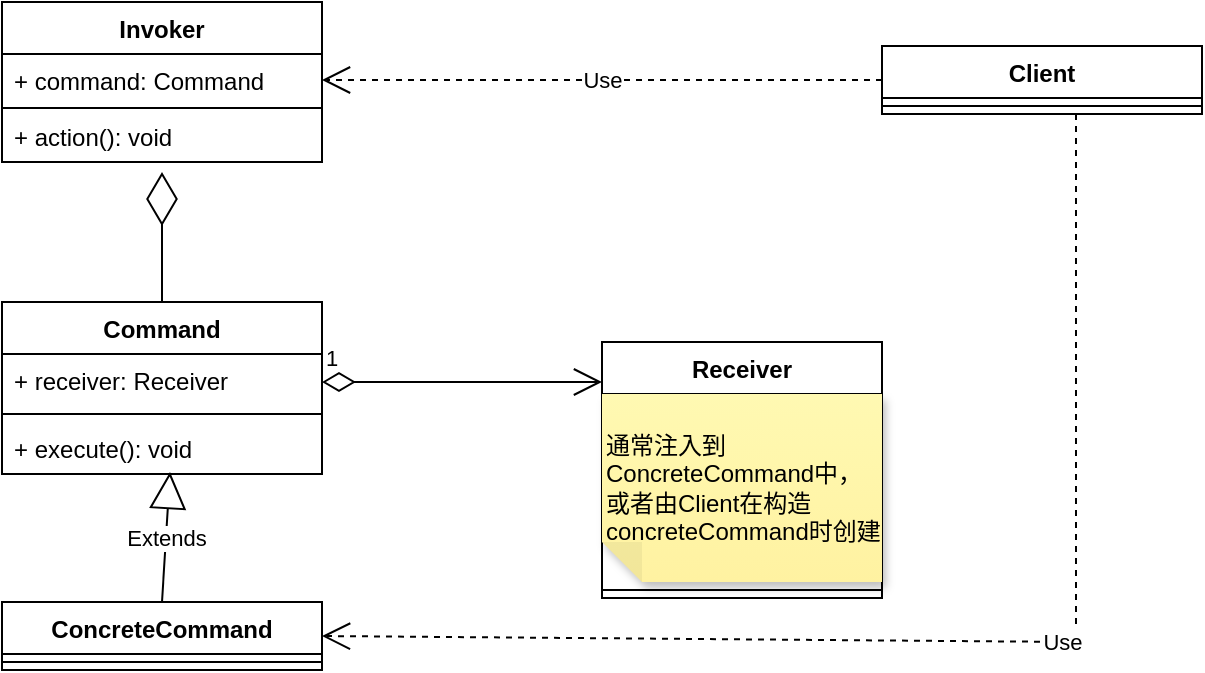 <mxfile version="27.2.0">
  <diagram id="C5RBs43oDa-KdzZeNtuy" name="Page-1">
    <mxGraphModel dx="1174" dy="790" grid="1" gridSize="10" guides="1" tooltips="1" connect="1" arrows="1" fold="1" page="1" pageScale="1" pageWidth="827" pageHeight="1169" background="none" math="0" shadow="0">
      <root>
        <mxCell id="WIyWlLk6GJQsqaUBKTNV-0" />
        <mxCell id="WIyWlLk6GJQsqaUBKTNV-1" parent="WIyWlLk6GJQsqaUBKTNV-0" />
        <mxCell id="nZvirrtHFwBiYcj3IluQ-0" value="Command" style="swimlane;fontStyle=1;align=center;verticalAlign=top;childLayout=stackLayout;horizontal=1;startSize=26;horizontalStack=0;resizeParent=1;resizeParentMax=0;resizeLast=0;collapsible=1;marginBottom=0;whiteSpace=wrap;html=1;" vertex="1" parent="WIyWlLk6GJQsqaUBKTNV-1">
          <mxGeometry x="140" y="410" width="160" height="86" as="geometry" />
        </mxCell>
        <mxCell id="nZvirrtHFwBiYcj3IluQ-1" value="+ receiver: Receiver" style="text;strokeColor=none;fillColor=none;align=left;verticalAlign=top;spacingLeft=4;spacingRight=4;overflow=hidden;rotatable=0;points=[[0,0.5],[1,0.5]];portConstraint=eastwest;whiteSpace=wrap;html=1;" vertex="1" parent="nZvirrtHFwBiYcj3IluQ-0">
          <mxGeometry y="26" width="160" height="26" as="geometry" />
        </mxCell>
        <mxCell id="nZvirrtHFwBiYcj3IluQ-2" value="" style="line;strokeWidth=1;fillColor=none;align=left;verticalAlign=middle;spacingTop=-1;spacingLeft=3;spacingRight=3;rotatable=0;labelPosition=right;points=[];portConstraint=eastwest;strokeColor=inherit;" vertex="1" parent="nZvirrtHFwBiYcj3IluQ-0">
          <mxGeometry y="52" width="160" height="8" as="geometry" />
        </mxCell>
        <mxCell id="nZvirrtHFwBiYcj3IluQ-3" value="+ execute(): void" style="text;strokeColor=none;fillColor=none;align=left;verticalAlign=top;spacingLeft=4;spacingRight=4;overflow=hidden;rotatable=0;points=[[0,0.5],[1,0.5]];portConstraint=eastwest;whiteSpace=wrap;html=1;" vertex="1" parent="nZvirrtHFwBiYcj3IluQ-0">
          <mxGeometry y="60" width="160" height="26" as="geometry" />
        </mxCell>
        <mxCell id="nZvirrtHFwBiYcj3IluQ-5" value="Receiver" style="swimlane;fontStyle=1;align=center;verticalAlign=top;childLayout=stackLayout;horizontal=1;startSize=26;horizontalStack=0;resizeParent=1;resizeParentMax=0;resizeLast=0;collapsible=1;marginBottom=0;whiteSpace=wrap;html=1;" vertex="1" parent="WIyWlLk6GJQsqaUBKTNV-1">
          <mxGeometry x="440" y="430" width="140" height="128" as="geometry" />
        </mxCell>
        <mxCell id="nZvirrtHFwBiYcj3IluQ-36" value="通常注入到ConcreteCommand中，或者由Client在构造concreteCommand时创建" style="shape=note;whiteSpace=wrap;html=1;backgroundOutline=1;fontColor=#000000;darkOpacity=0.05;fillColor=#FFF9B2;strokeColor=none;fillStyle=solid;direction=west;gradientDirection=north;gradientColor=#FFF2A1;shadow=1;size=20;pointerEvents=1;align=left;" vertex="1" parent="nZvirrtHFwBiYcj3IluQ-5">
          <mxGeometry y="26" width="140" height="94" as="geometry" />
        </mxCell>
        <mxCell id="nZvirrtHFwBiYcj3IluQ-7" value="" style="line;strokeWidth=1;fillColor=none;align=left;verticalAlign=middle;spacingTop=-1;spacingLeft=3;spacingRight=3;rotatable=0;labelPosition=right;points=[];portConstraint=eastwest;strokeColor=inherit;" vertex="1" parent="nZvirrtHFwBiYcj3IluQ-5">
          <mxGeometry y="120" width="140" height="8" as="geometry" />
        </mxCell>
        <mxCell id="nZvirrtHFwBiYcj3IluQ-9" value="ConcreteCommand" style="swimlane;fontStyle=1;align=center;verticalAlign=top;childLayout=stackLayout;horizontal=1;startSize=26;horizontalStack=0;resizeParent=1;resizeParentMax=0;resizeLast=0;collapsible=1;marginBottom=0;whiteSpace=wrap;html=1;" vertex="1" parent="WIyWlLk6GJQsqaUBKTNV-1">
          <mxGeometry x="140" y="560" width="160" height="34" as="geometry" />
        </mxCell>
        <mxCell id="nZvirrtHFwBiYcj3IluQ-11" value="" style="line;strokeWidth=1;fillColor=none;align=left;verticalAlign=middle;spacingTop=-1;spacingLeft=3;spacingRight=3;rotatable=0;labelPosition=right;points=[];portConstraint=eastwest;strokeColor=inherit;" vertex="1" parent="nZvirrtHFwBiYcj3IluQ-9">
          <mxGeometry y="26" width="160" height="8" as="geometry" />
        </mxCell>
        <mxCell id="nZvirrtHFwBiYcj3IluQ-13" value="Extends" style="endArrow=block;endSize=16;endFill=0;html=1;rounded=0;exitX=0.5;exitY=0;exitDx=0;exitDy=0;entryX=0.525;entryY=0.962;entryDx=0;entryDy=0;entryPerimeter=0;" edge="1" parent="WIyWlLk6GJQsqaUBKTNV-1" source="nZvirrtHFwBiYcj3IluQ-9" target="nZvirrtHFwBiYcj3IluQ-3">
          <mxGeometry width="160" relative="1" as="geometry">
            <mxPoint x="-140" y="520" as="sourcePoint" />
            <mxPoint x="220" y="500" as="targetPoint" />
          </mxGeometry>
        </mxCell>
        <mxCell id="nZvirrtHFwBiYcj3IluQ-14" value="1" style="endArrow=open;html=1;endSize=12;startArrow=diamondThin;startSize=14;startFill=0;edgeStyle=orthogonalEdgeStyle;align=left;verticalAlign=bottom;rounded=0;" edge="1" parent="WIyWlLk6GJQsqaUBKTNV-1">
          <mxGeometry x="-1" y="3" relative="1" as="geometry">
            <mxPoint x="300" y="450" as="sourcePoint" />
            <mxPoint x="440" y="450" as="targetPoint" />
          </mxGeometry>
        </mxCell>
        <mxCell id="nZvirrtHFwBiYcj3IluQ-16" value="Invoker" style="swimlane;fontStyle=1;align=center;verticalAlign=top;childLayout=stackLayout;horizontal=1;startSize=26;horizontalStack=0;resizeParent=1;resizeParentMax=0;resizeLast=0;collapsible=1;marginBottom=0;whiteSpace=wrap;html=1;" vertex="1" parent="WIyWlLk6GJQsqaUBKTNV-1">
          <mxGeometry x="140" y="260" width="160" height="80" as="geometry" />
        </mxCell>
        <mxCell id="nZvirrtHFwBiYcj3IluQ-21" value="+ command: Command" style="text;strokeColor=none;fillColor=none;align=left;verticalAlign=top;spacingLeft=4;spacingRight=4;overflow=hidden;rotatable=0;points=[[0,0.5],[1,0.5]];portConstraint=eastwest;whiteSpace=wrap;html=1;" vertex="1" parent="nZvirrtHFwBiYcj3IluQ-16">
          <mxGeometry y="26" width="160" height="26" as="geometry" />
        </mxCell>
        <mxCell id="nZvirrtHFwBiYcj3IluQ-17" value="" style="line;strokeWidth=1;fillColor=none;align=left;verticalAlign=middle;spacingTop=-1;spacingLeft=3;spacingRight=3;rotatable=0;labelPosition=right;points=[];portConstraint=eastwest;strokeColor=inherit;" vertex="1" parent="nZvirrtHFwBiYcj3IluQ-16">
          <mxGeometry y="52" width="160" height="2" as="geometry" />
        </mxCell>
        <mxCell id="nZvirrtHFwBiYcj3IluQ-18" value="+ action(): void" style="text;strokeColor=none;fillColor=none;align=left;verticalAlign=top;spacingLeft=4;spacingRight=4;overflow=hidden;rotatable=0;points=[[0,0.5],[1,0.5]];portConstraint=eastwest;whiteSpace=wrap;html=1;" vertex="1" parent="nZvirrtHFwBiYcj3IluQ-16">
          <mxGeometry y="54" width="160" height="26" as="geometry" />
        </mxCell>
        <mxCell id="nZvirrtHFwBiYcj3IluQ-27" value="" style="endArrow=diamondThin;endFill=0;endSize=24;html=1;rounded=0;entryX=0.5;entryY=1.192;entryDx=0;entryDy=0;entryPerimeter=0;exitX=0.5;exitY=0;exitDx=0;exitDy=0;" edge="1" parent="WIyWlLk6GJQsqaUBKTNV-1" source="nZvirrtHFwBiYcj3IluQ-0" target="nZvirrtHFwBiYcj3IluQ-18">
          <mxGeometry width="160" relative="1" as="geometry">
            <mxPoint x="300" y="230" as="sourcePoint" />
            <mxPoint x="460" y="230" as="targetPoint" />
          </mxGeometry>
        </mxCell>
        <mxCell id="nZvirrtHFwBiYcj3IluQ-32" value="Client" style="swimlane;fontStyle=1;align=center;verticalAlign=top;childLayout=stackLayout;horizontal=1;startSize=26;horizontalStack=0;resizeParent=1;resizeParentMax=0;resizeLast=0;collapsible=1;marginBottom=0;whiteSpace=wrap;html=1;" vertex="1" parent="WIyWlLk6GJQsqaUBKTNV-1">
          <mxGeometry x="580" y="282" width="160" height="34" as="geometry" />
        </mxCell>
        <mxCell id="nZvirrtHFwBiYcj3IluQ-33" value="" style="line;strokeWidth=1;fillColor=none;align=left;verticalAlign=middle;spacingTop=-1;spacingLeft=3;spacingRight=3;rotatable=0;labelPosition=right;points=[];portConstraint=eastwest;strokeColor=inherit;" vertex="1" parent="nZvirrtHFwBiYcj3IluQ-32">
          <mxGeometry y="26" width="160" height="8" as="geometry" />
        </mxCell>
        <mxCell id="nZvirrtHFwBiYcj3IluQ-34" value="Use" style="endArrow=open;endSize=12;dashed=1;html=1;rounded=0;exitX=0;exitY=0.5;exitDx=0;exitDy=0;entryX=1;entryY=0.5;entryDx=0;entryDy=0;" edge="1" parent="WIyWlLk6GJQsqaUBKTNV-1" source="nZvirrtHFwBiYcj3IluQ-32" target="nZvirrtHFwBiYcj3IluQ-21">
          <mxGeometry width="160" relative="1" as="geometry">
            <mxPoint x="300" y="330" as="sourcePoint" />
            <mxPoint x="460" y="330" as="targetPoint" />
          </mxGeometry>
        </mxCell>
        <mxCell id="nZvirrtHFwBiYcj3IluQ-35" value="Use" style="endArrow=open;endSize=12;dashed=1;html=1;rounded=0;exitX=0.5;exitY=1;exitDx=0;exitDy=0;entryX=1;entryY=0.5;entryDx=0;entryDy=0;" edge="1" parent="WIyWlLk6GJQsqaUBKTNV-1" target="nZvirrtHFwBiYcj3IluQ-9">
          <mxGeometry x="-0.154" width="160" relative="1" as="geometry">
            <mxPoint x="677" y="316" as="sourcePoint" />
            <mxPoint x="630" y="600" as="targetPoint" />
            <Array as="points">
              <mxPoint x="677" y="580" />
            </Array>
            <mxPoint as="offset" />
          </mxGeometry>
        </mxCell>
      </root>
    </mxGraphModel>
  </diagram>
</mxfile>
